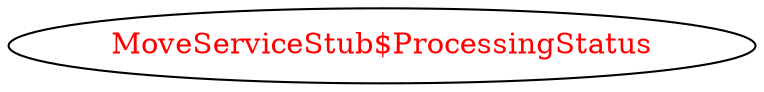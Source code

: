 digraph dependencyGraph {
 concentrate=true;
 ranksep="2.0";
 rankdir="LR"; 
 splines="ortho";
"MoveServiceStub$ProcessingStatus" [fontcolor="red"];
}